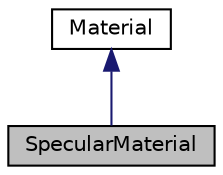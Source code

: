 digraph "SpecularMaterial"
{
 // INTERACTIVE_SVG=YES
 // LATEX_PDF_SIZE
  edge [fontname="Helvetica",fontsize="10",labelfontname="Helvetica",labelfontsize="10"];
  node [fontname="Helvetica",fontsize="10",shape=record];
  Node1 [label="SpecularMaterial",height=0.2,width=0.4,color="black", fillcolor="grey75", style="filled", fontcolor="black",tooltip="Models a specular material."];
  Node2 -> Node1 [dir="back",color="midnightblue",fontsize="10",style="solid",fontname="Helvetica"];
  Node2 [label="Material",height=0.2,width=0.4,color="black", fillcolor="white", style="filled",URL="$class_material.html",tooltip="Abstrat class that models a material."];
}
